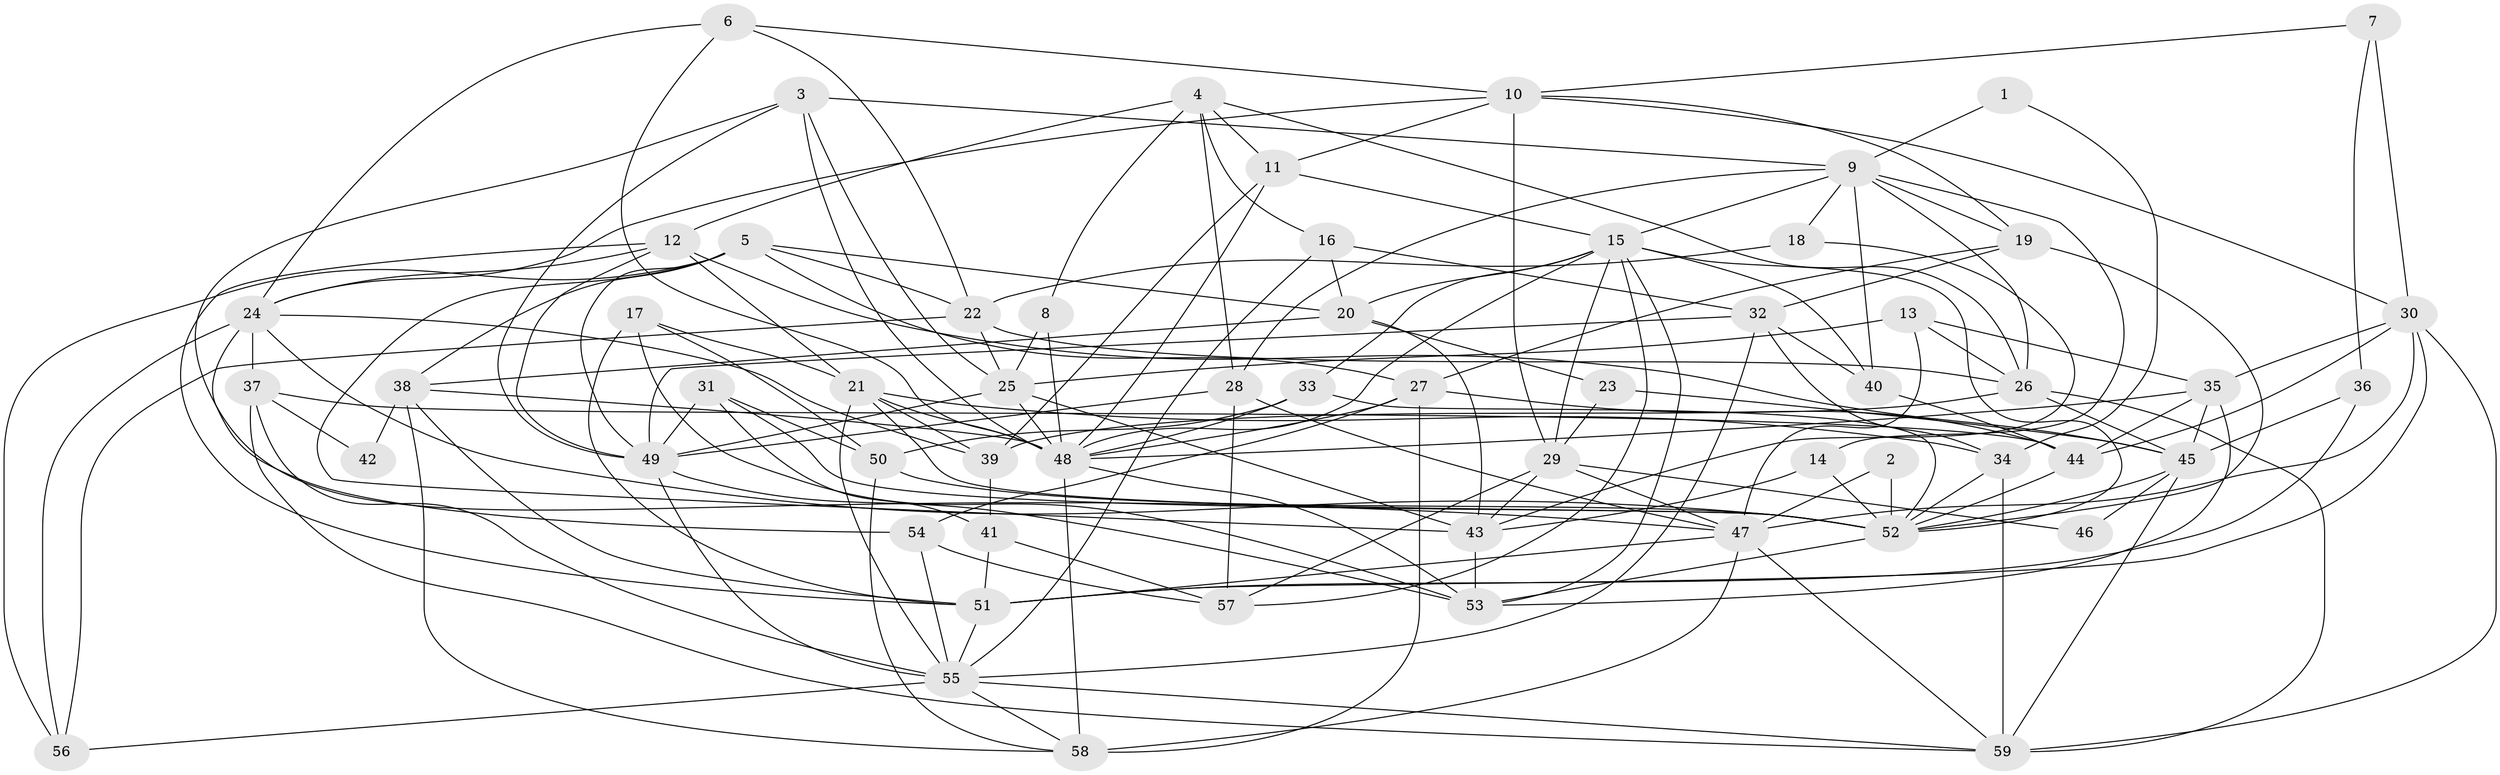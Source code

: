 // original degree distribution, {2: 0.1694915254237288, 3: 0.16101694915254236, 6: 0.1016949152542373, 4: 0.3389830508474576, 5: 0.2033898305084746, 8: 0.01694915254237288, 7: 0.00847457627118644}
// Generated by graph-tools (version 1.1) at 2025/26/03/09/25 03:26:14]
// undirected, 59 vertices, 169 edges
graph export_dot {
graph [start="1"]
  node [color=gray90,style=filled];
  1;
  2;
  3;
  4;
  5;
  6;
  7;
  8;
  9;
  10;
  11;
  12;
  13;
  14;
  15;
  16;
  17;
  18;
  19;
  20;
  21;
  22;
  23;
  24;
  25;
  26;
  27;
  28;
  29;
  30;
  31;
  32;
  33;
  34;
  35;
  36;
  37;
  38;
  39;
  40;
  41;
  42;
  43;
  44;
  45;
  46;
  47;
  48;
  49;
  50;
  51;
  52;
  53;
  54;
  55;
  56;
  57;
  58;
  59;
  1 -- 9 [weight=1.0];
  1 -- 34 [weight=1.0];
  2 -- 47 [weight=1.0];
  2 -- 52 [weight=1.0];
  3 -- 9 [weight=1.0];
  3 -- 25 [weight=1.0];
  3 -- 47 [weight=1.0];
  3 -- 48 [weight=1.0];
  3 -- 49 [weight=1.0];
  4 -- 8 [weight=1.0];
  4 -- 11 [weight=1.0];
  4 -- 12 [weight=1.0];
  4 -- 16 [weight=1.0];
  4 -- 26 [weight=1.0];
  4 -- 28 [weight=1.0];
  5 -- 20 [weight=1.0];
  5 -- 22 [weight=1.0];
  5 -- 27 [weight=1.0];
  5 -- 38 [weight=1.0];
  5 -- 43 [weight=1.0];
  5 -- 49 [weight=1.0];
  5 -- 56 [weight=1.0];
  6 -- 10 [weight=1.0];
  6 -- 22 [weight=1.0];
  6 -- 24 [weight=1.0];
  6 -- 48 [weight=1.0];
  7 -- 10 [weight=1.0];
  7 -- 30 [weight=2.0];
  7 -- 36 [weight=1.0];
  8 -- 25 [weight=1.0];
  8 -- 48 [weight=1.0];
  9 -- 14 [weight=1.0];
  9 -- 15 [weight=1.0];
  9 -- 18 [weight=1.0];
  9 -- 19 [weight=1.0];
  9 -- 26 [weight=1.0];
  9 -- 28 [weight=1.0];
  9 -- 40 [weight=1.0];
  10 -- 11 [weight=1.0];
  10 -- 19 [weight=1.0];
  10 -- 24 [weight=1.0];
  10 -- 29 [weight=1.0];
  10 -- 30 [weight=1.0];
  11 -- 15 [weight=1.0];
  11 -- 39 [weight=1.0];
  11 -- 48 [weight=1.0];
  12 -- 21 [weight=1.0];
  12 -- 24 [weight=1.0];
  12 -- 45 [weight=1.0];
  12 -- 49 [weight=1.0];
  12 -- 51 [weight=1.0];
  13 -- 25 [weight=1.0];
  13 -- 26 [weight=1.0];
  13 -- 35 [weight=1.0];
  13 -- 47 [weight=1.0];
  14 -- 43 [weight=1.0];
  14 -- 52 [weight=1.0];
  15 -- 20 [weight=1.0];
  15 -- 29 [weight=1.0];
  15 -- 33 [weight=1.0];
  15 -- 40 [weight=1.0];
  15 -- 48 [weight=1.0];
  15 -- 52 [weight=1.0];
  15 -- 53 [weight=1.0];
  15 -- 57 [weight=1.0];
  16 -- 20 [weight=1.0];
  16 -- 32 [weight=1.0];
  16 -- 55 [weight=1.0];
  17 -- 21 [weight=1.0];
  17 -- 50 [weight=1.0];
  17 -- 51 [weight=1.0];
  17 -- 53 [weight=1.0];
  18 -- 22 [weight=1.0];
  18 -- 43 [weight=1.0];
  19 -- 27 [weight=1.0];
  19 -- 32 [weight=1.0];
  19 -- 52 [weight=1.0];
  20 -- 23 [weight=1.0];
  20 -- 38 [weight=1.0];
  20 -- 43 [weight=1.0];
  21 -- 34 [weight=1.0];
  21 -- 39 [weight=1.0];
  21 -- 48 [weight=1.0];
  21 -- 52 [weight=1.0];
  21 -- 55 [weight=1.0];
  22 -- 25 [weight=1.0];
  22 -- 26 [weight=1.0];
  22 -- 56 [weight=1.0];
  23 -- 29 [weight=1.0];
  23 -- 45 [weight=1.0];
  24 -- 37 [weight=1.0];
  24 -- 39 [weight=1.0];
  24 -- 52 [weight=1.0];
  24 -- 54 [weight=1.0];
  24 -- 56 [weight=1.0];
  25 -- 43 [weight=1.0];
  25 -- 48 [weight=1.0];
  25 -- 49 [weight=1.0];
  26 -- 39 [weight=1.0];
  26 -- 45 [weight=1.0];
  26 -- 59 [weight=1.0];
  27 -- 44 [weight=1.0];
  27 -- 48 [weight=1.0];
  27 -- 54 [weight=1.0];
  27 -- 58 [weight=2.0];
  28 -- 47 [weight=1.0];
  28 -- 49 [weight=1.0];
  28 -- 57 [weight=1.0];
  29 -- 43 [weight=1.0];
  29 -- 46 [weight=1.0];
  29 -- 47 [weight=2.0];
  29 -- 57 [weight=1.0];
  30 -- 35 [weight=1.0];
  30 -- 44 [weight=1.0];
  30 -- 47 [weight=1.0];
  30 -- 51 [weight=1.0];
  30 -- 59 [weight=1.0];
  31 -- 41 [weight=2.0];
  31 -- 49 [weight=1.0];
  31 -- 50 [weight=1.0];
  31 -- 52 [weight=1.0];
  32 -- 34 [weight=1.0];
  32 -- 40 [weight=1.0];
  32 -- 49 [weight=1.0];
  32 -- 55 [weight=1.0];
  33 -- 48 [weight=1.0];
  33 -- 50 [weight=1.0];
  33 -- 52 [weight=1.0];
  34 -- 52 [weight=1.0];
  34 -- 59 [weight=1.0];
  35 -- 44 [weight=1.0];
  35 -- 45 [weight=1.0];
  35 -- 48 [weight=1.0];
  35 -- 53 [weight=1.0];
  36 -- 45 [weight=1.0];
  36 -- 51 [weight=1.0];
  37 -- 42 [weight=1.0];
  37 -- 44 [weight=1.0];
  37 -- 55 [weight=1.0];
  37 -- 59 [weight=1.0];
  38 -- 42 [weight=1.0];
  38 -- 48 [weight=1.0];
  38 -- 51 [weight=1.0];
  38 -- 58 [weight=1.0];
  39 -- 41 [weight=1.0];
  40 -- 44 [weight=1.0];
  41 -- 51 [weight=1.0];
  41 -- 57 [weight=1.0];
  43 -- 53 [weight=1.0];
  44 -- 52 [weight=1.0];
  45 -- 46 [weight=1.0];
  45 -- 52 [weight=1.0];
  45 -- 59 [weight=1.0];
  47 -- 51 [weight=1.0];
  47 -- 58 [weight=1.0];
  47 -- 59 [weight=1.0];
  48 -- 53 [weight=1.0];
  48 -- 58 [weight=1.0];
  49 -- 53 [weight=2.0];
  49 -- 55 [weight=1.0];
  50 -- 52 [weight=1.0];
  50 -- 58 [weight=1.0];
  51 -- 55 [weight=1.0];
  52 -- 53 [weight=1.0];
  54 -- 55 [weight=1.0];
  54 -- 57 [weight=1.0];
  55 -- 56 [weight=1.0];
  55 -- 58 [weight=1.0];
  55 -- 59 [weight=1.0];
}
